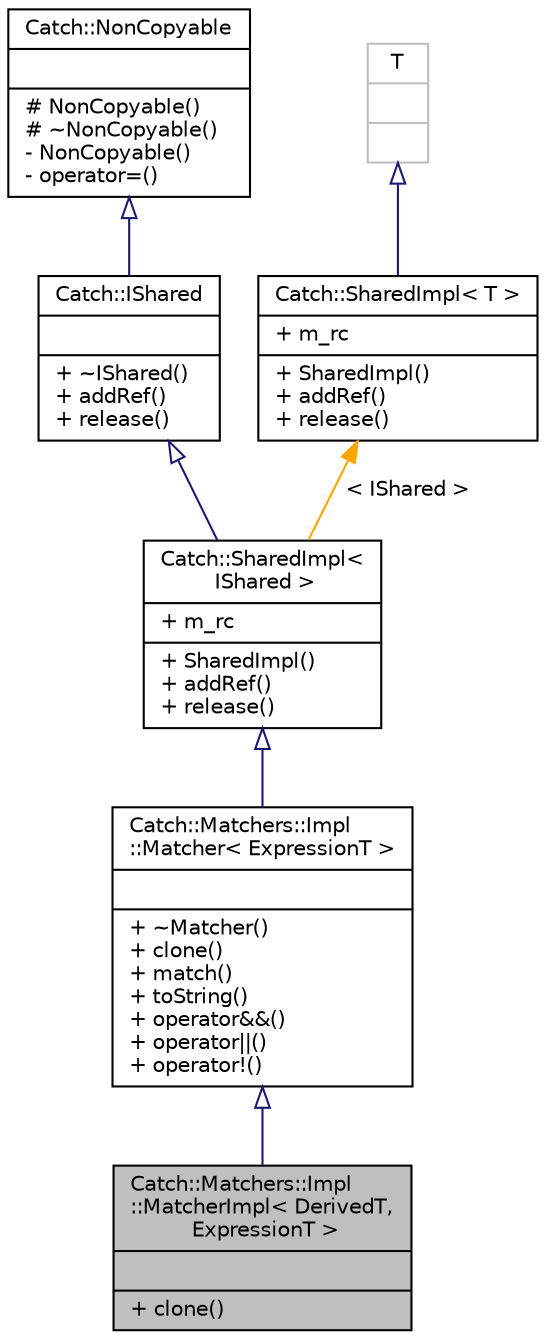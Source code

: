 digraph "Catch::Matchers::Impl::MatcherImpl&lt; DerivedT, ExpressionT &gt;"
{
  edge [fontname="Helvetica",fontsize="10",labelfontname="Helvetica",labelfontsize="10"];
  node [fontname="Helvetica",fontsize="10",shape=record];
  Node1 [label="{Catch::Matchers::Impl\l::MatcherImpl\< DerivedT,\l ExpressionT \>\n||+ clone()\l}",height=0.2,width=0.4,color="black", fillcolor="grey75", style="filled", fontcolor="black"];
  Node2 -> Node1 [dir="back",color="midnightblue",fontsize="10",style="solid",arrowtail="onormal"];
  Node2 [label="{Catch::Matchers::Impl\l::Matcher\< ExpressionT \>\n||+ ~Matcher()\l+ clone()\l+ match()\l+ toString()\l+ operator&&()\l+ operator\|\|()\l+ operator!()\l}",height=0.2,width=0.4,color="black", fillcolor="white", style="filled",URL="$structCatch_1_1Matchers_1_1Impl_1_1Matcher.html"];
  Node3 -> Node2 [dir="back",color="midnightblue",fontsize="10",style="solid",arrowtail="onormal"];
  Node3 [label="{Catch::SharedImpl\<\l IShared \>\n|+ m_rc\l|+ SharedImpl()\l+ addRef()\l+ release()\l}",height=0.2,width=0.4,color="black", fillcolor="white", style="filled",URL="$structCatch_1_1SharedImpl.html"];
  Node4 -> Node3 [dir="back",color="midnightblue",fontsize="10",style="solid",arrowtail="onormal"];
  Node4 [label="{Catch::IShared\n||+ ~IShared()\l+ addRef()\l+ release()\l}",height=0.2,width=0.4,color="black", fillcolor="white", style="filled",URL="$structCatch_1_1IShared.html"];
  Node5 -> Node4 [dir="back",color="midnightblue",fontsize="10",style="solid",arrowtail="onormal"];
  Node5 [label="{Catch::NonCopyable\n||# NonCopyable()\l# ~NonCopyable()\l- NonCopyable()\l- operator=()\l}",height=0.2,width=0.4,color="black", fillcolor="white", style="filled",URL="$classCatch_1_1NonCopyable.html"];
  Node6 -> Node3 [dir="back",color="orange",fontsize="10",style="solid",label=" \< IShared \>" ];
  Node6 [label="{Catch::SharedImpl\< T \>\n|+ m_rc\l|+ SharedImpl()\l+ addRef()\l+ release()\l}",height=0.2,width=0.4,color="black", fillcolor="white", style="filled",URL="$structCatch_1_1SharedImpl.html"];
  Node7 -> Node6 [dir="back",color="midnightblue",fontsize="10",style="solid",arrowtail="onormal"];
  Node7 [label="{T\n||}",height=0.2,width=0.4,color="grey75", fillcolor="white", style="filled"];
}
